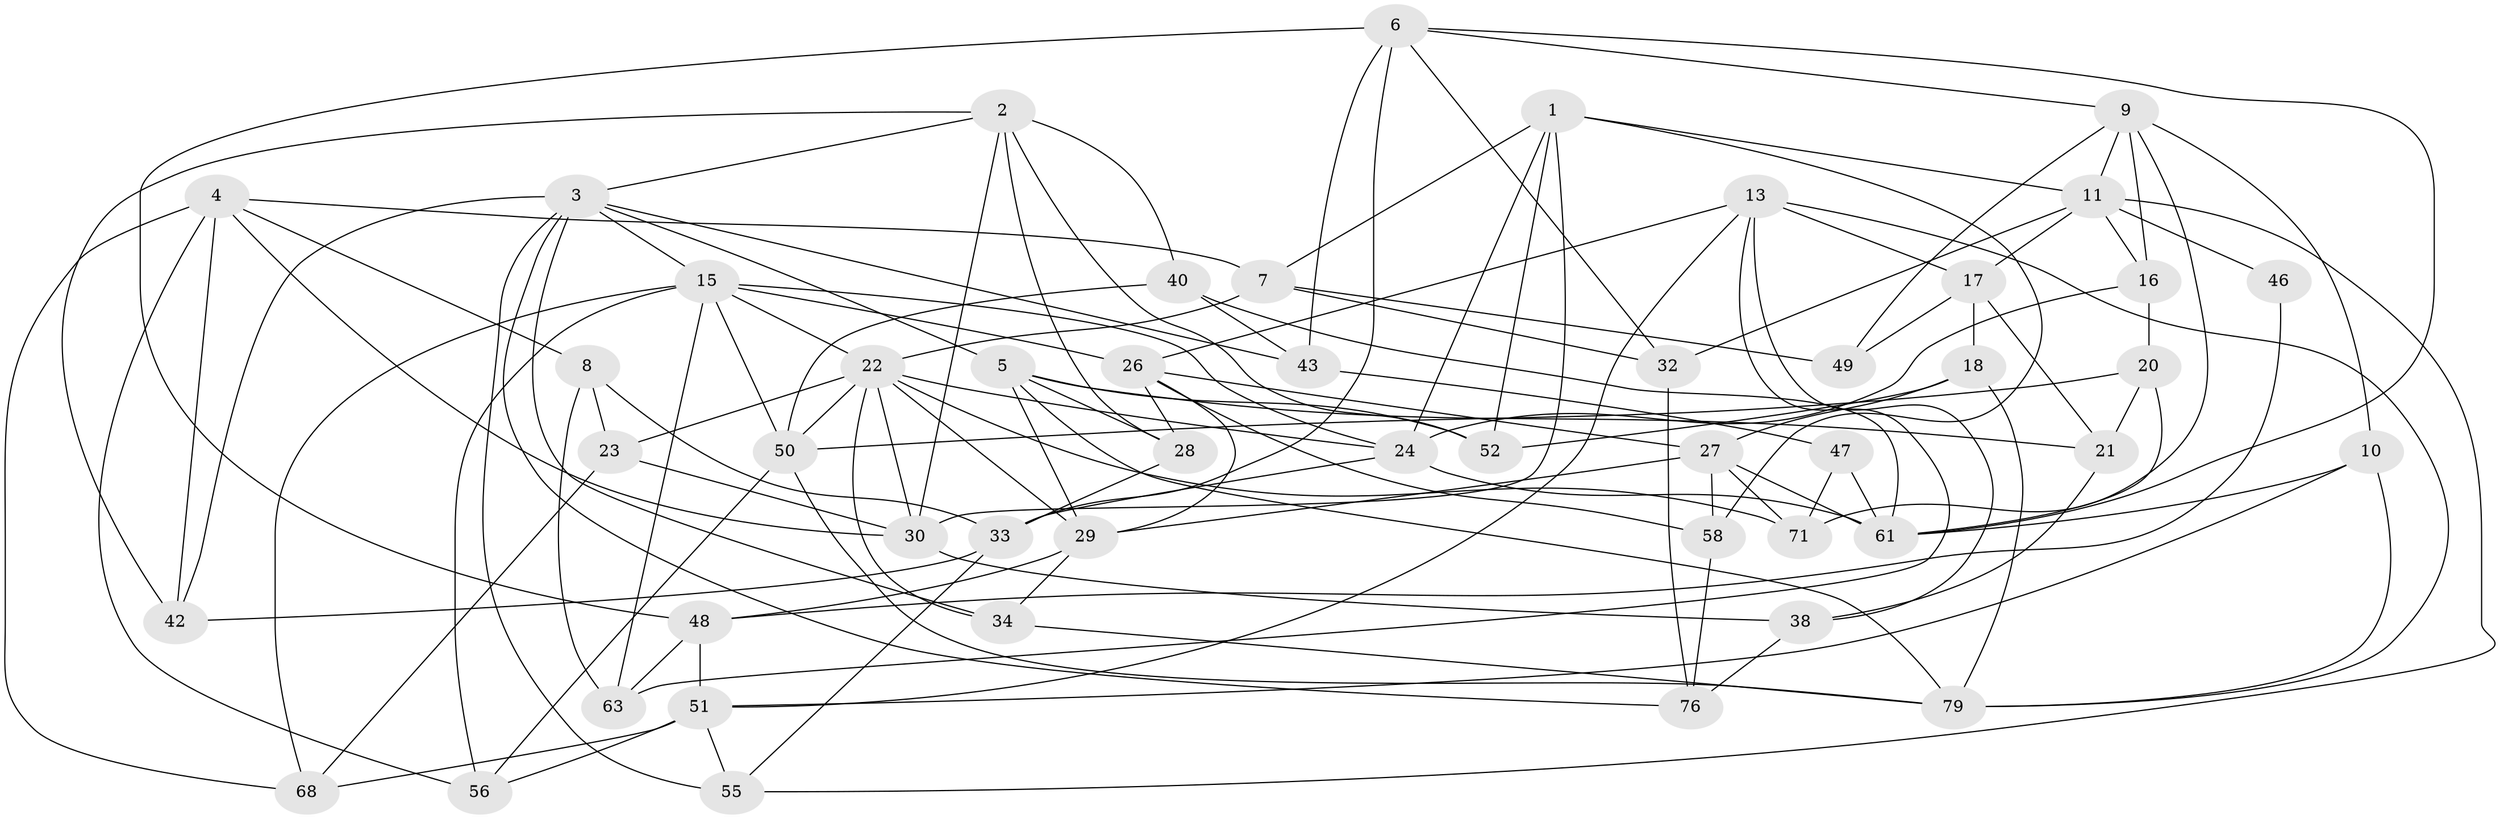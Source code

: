 // original degree distribution, {4: 1.0}
// Generated by graph-tools (version 1.1) at 2025/21/03/04/25 18:21:01]
// undirected, 49 vertices, 123 edges
graph export_dot {
graph [start="1"]
  node [color=gray90,style=filled];
  1 [super="+78"];
  2 [super="+59"];
  3 [super="+72+62"];
  4 [super="+53"];
  5 [super="+35"];
  6 [super="+77"];
  7 [super="+36"];
  8;
  9 [super="+19"];
  10;
  11 [super="+12+70"];
  13 [super="+14"];
  15 [super="+25+39"];
  16;
  17 [super="+31"];
  18;
  20;
  21;
  22 [super="+41+37"];
  23;
  24 [super="+80"];
  26 [super="+69"];
  27 [super="+45"];
  28;
  29 [super="+60"];
  30 [super="+44"];
  32;
  33 [super="+57"];
  34;
  38;
  40;
  42;
  43;
  46;
  47;
  48 [super="+67"];
  49;
  50 [super="+75"];
  51 [super="+65"];
  52;
  55;
  56;
  58;
  61 [super="+64+73"];
  63;
  68;
  71;
  76;
  79 [super="+82"];
  1 -- 58;
  1 -- 52;
  1 -- 30;
  1 -- 11;
  1 -- 24;
  1 -- 7;
  2 -- 40;
  2 -- 52;
  2 -- 28;
  2 -- 3;
  2 -- 42;
  2 -- 30;
  3 -- 55;
  3 -- 42;
  3 -- 43;
  3 -- 76;
  3 -- 5;
  3 -- 34;
  3 -- 15;
  4 -- 42;
  4 -- 7;
  4 -- 68;
  4 -- 8;
  4 -- 56;
  4 -- 30;
  5 -- 21;
  5 -- 29;
  5 -- 28;
  5 -- 52;
  5 -- 79;
  6 -- 9;
  6 -- 33;
  6 -- 48;
  6 -- 32;
  6 -- 43;
  6 -- 61;
  7 -- 22 [weight=2];
  7 -- 32;
  7 -- 49;
  8 -- 33;
  8 -- 23;
  8 -- 63;
  9 -- 49;
  9 -- 11;
  9 -- 16;
  9 -- 10;
  9 -- 71;
  10 -- 61;
  10 -- 79;
  10 -- 51;
  11 -- 46 [weight=2];
  11 -- 55;
  11 -- 16;
  11 -- 32;
  11 -- 17;
  13 -- 63;
  13 -- 38;
  13 -- 17;
  13 -- 26;
  13 -- 79;
  13 -- 51;
  15 -- 24;
  15 -- 26;
  15 -- 63;
  15 -- 22;
  15 -- 56;
  15 -- 50;
  15 -- 68;
  16 -- 20;
  16 -- 24;
  17 -- 21;
  17 -- 49 [weight=2];
  17 -- 18;
  18 -- 52;
  18 -- 27;
  18 -- 79;
  20 -- 21;
  20 -- 61;
  20 -- 50;
  21 -- 38;
  22 -- 23;
  22 -- 34;
  22 -- 24;
  22 -- 71;
  22 -- 30;
  22 -- 50;
  22 -- 29;
  23 -- 68;
  23 -- 30;
  24 -- 61;
  24 -- 33;
  26 -- 29;
  26 -- 27;
  26 -- 58;
  26 -- 28;
  27 -- 29;
  27 -- 58;
  27 -- 71;
  27 -- 61;
  28 -- 33;
  29 -- 48;
  29 -- 34;
  30 -- 38;
  32 -- 76;
  33 -- 55;
  33 -- 42;
  34 -- 79;
  38 -- 76;
  40 -- 61;
  40 -- 43;
  40 -- 50;
  43 -- 47;
  46 -- 48 [weight=2];
  47 -- 71;
  47 -- 61 [weight=2];
  48 -- 51;
  48 -- 63;
  50 -- 79;
  50 -- 56;
  51 -- 55;
  51 -- 68;
  51 -- 56;
  58 -- 76;
}
